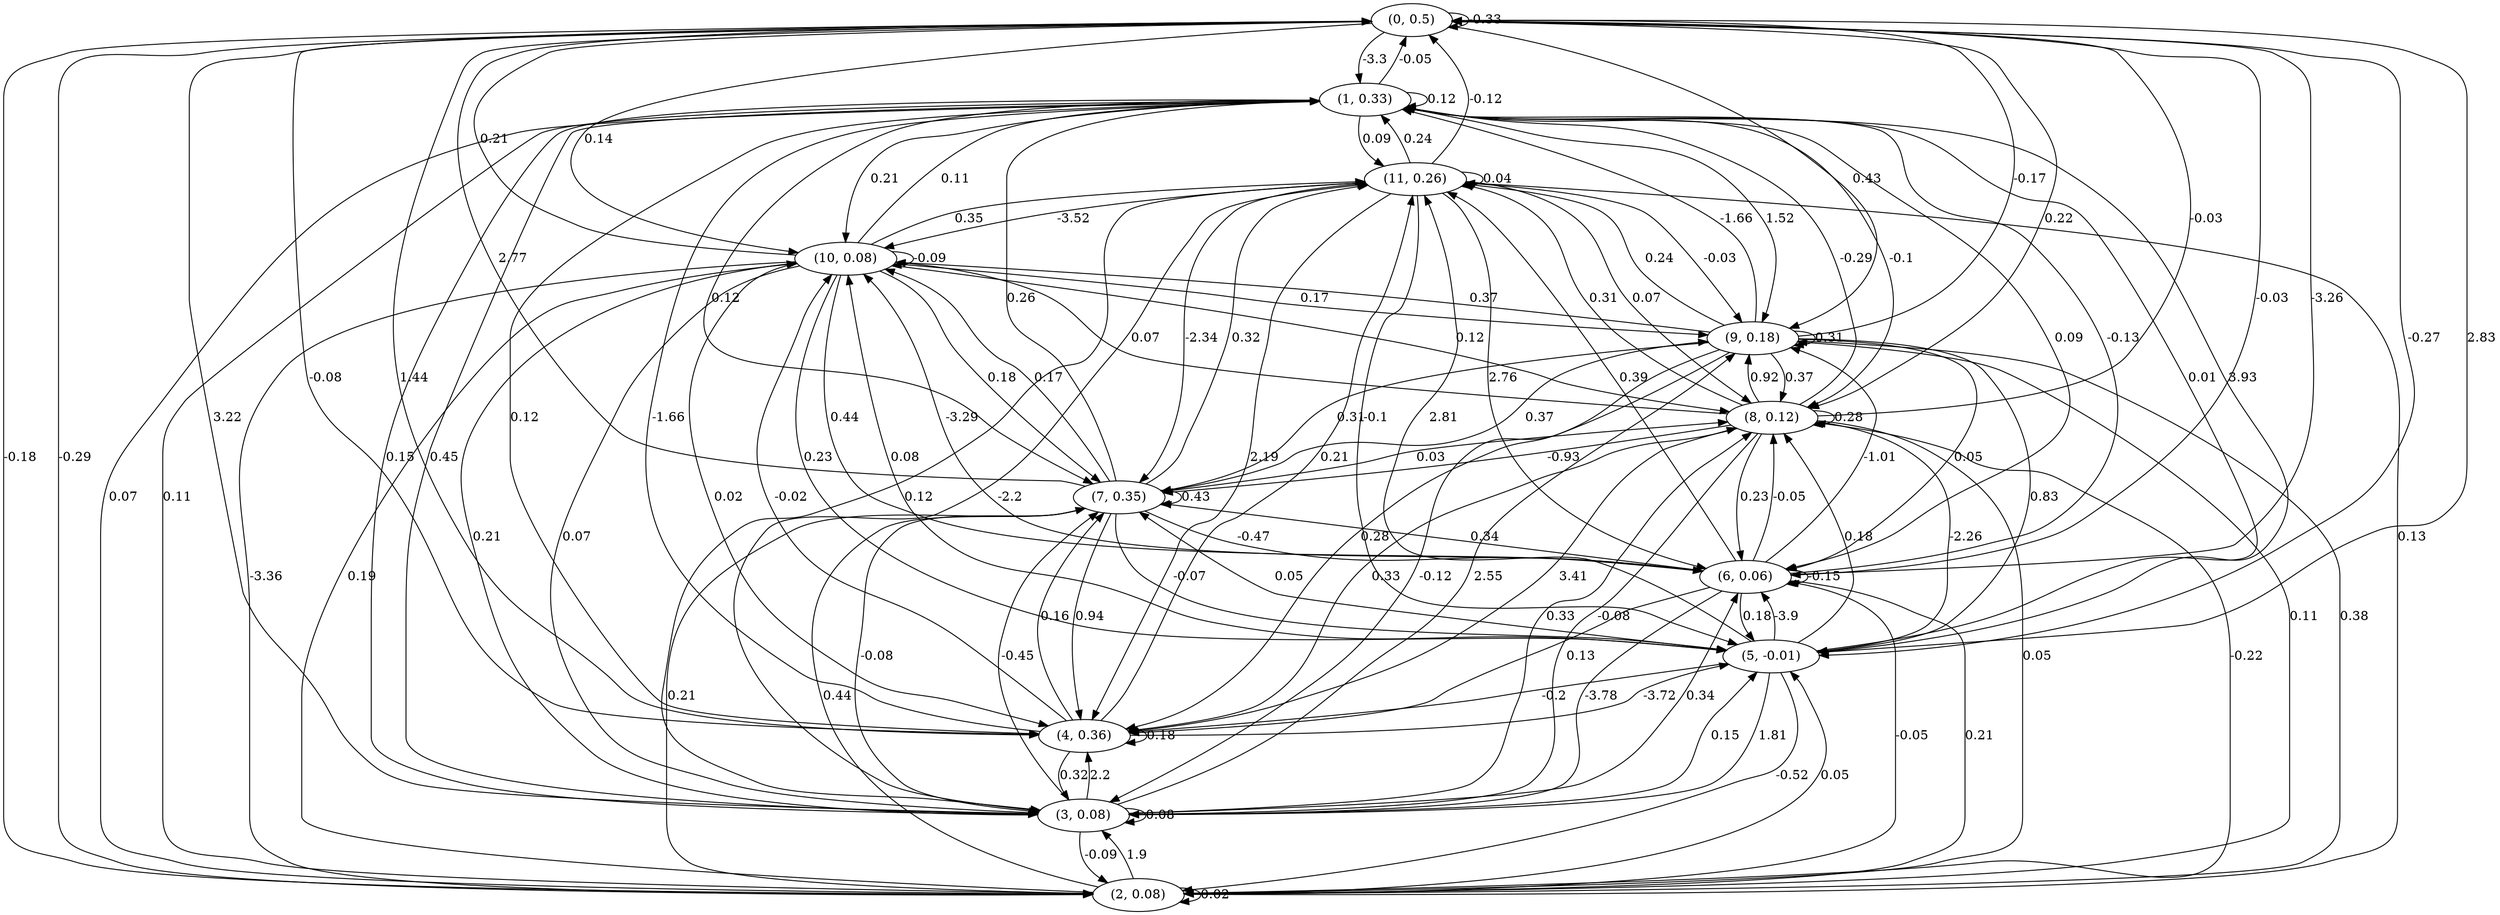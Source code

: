 digraph {
    0 [ label = "(0, 0.5)" ]
    1 [ label = "(1, 0.33)" ]
    2 [ label = "(2, 0.08)" ]
    3 [ label = "(3, 0.08)" ]
    4 [ label = "(4, 0.36)" ]
    5 [ label = "(5, -0.01)" ]
    6 [ label = "(6, 0.06)" ]
    7 [ label = "(7, 0.35)" ]
    8 [ label = "(8, 0.12)" ]
    9 [ label = "(9, 0.18)" ]
    10 [ label = "(10, 0.08)" ]
    11 [ label = "(11, 0.26)" ]
    0 -> 0 [ label = "-0.33" ]
    1 -> 1 [ label = "0.12" ]
    2 -> 2 [ label = "0.02" ]
    3 -> 3 [ label = "0.08" ]
    4 -> 4 [ label = "0.18" ]
    6 -> 6 [ label = "-0.15" ]
    7 -> 7 [ label = "0.43" ]
    8 -> 8 [ label = "0.28" ]
    9 -> 9 [ label = "0.31" ]
    10 -> 10 [ label = "-0.09" ]
    11 -> 11 [ label = "0.04" ]
    1 -> 0 [ label = "-0.05" ]
    2 -> 0 [ label = "-0.29" ]
    3 -> 0 [ label = "3.22" ]
    4 -> 0 [ label = "-0.08" ]
    5 -> 0 [ label = "2.83" ]
    6 -> 0 [ label = "-3.26" ]
    7 -> 0 [ label = "2.77" ]
    8 -> 0 [ label = "-0.03" ]
    9 -> 0 [ label = "-0.17" ]
    10 -> 0 [ label = "0.21" ]
    11 -> 0 [ label = "-0.12" ]
    0 -> 1 [ label = "-3.3" ]
    2 -> 1 [ label = "0.11" ]
    3 -> 1 [ label = "0.45" ]
    4 -> 1 [ label = "-1.66" ]
    5 -> 1 [ label = "0.01" ]
    6 -> 1 [ label = "-0.13" ]
    7 -> 1 [ label = "0.26" ]
    8 -> 1 [ label = "-0.29" ]
    9 -> 1 [ label = "-1.66" ]
    10 -> 1 [ label = "0.11" ]
    11 -> 1 [ label = "0.24" ]
    0 -> 2 [ label = "-0.18" ]
    1 -> 2 [ label = "0.07" ]
    3 -> 2 [ label = "-0.09" ]
    5 -> 2 [ label = "-0.52" ]
    6 -> 2 [ label = "0.21" ]
    7 -> 2 [ label = "0.21" ]
    8 -> 2 [ label = "0.05" ]
    9 -> 2 [ label = "0.38" ]
    10 -> 2 [ label = "-3.36" ]
    1 -> 3 [ label = "0.15" ]
    2 -> 3 [ label = "1.9" ]
    4 -> 3 [ label = "0.32" ]
    5 -> 3 [ label = "1.81" ]
    6 -> 3 [ label = "-3.78" ]
    7 -> 3 [ label = "-0.08" ]
    8 -> 3 [ label = "-0.08" ]
    9 -> 3 [ label = "-0.12" ]
    10 -> 3 [ label = "0.07" ]
    11 -> 3 [ label = "0.12" ]
    0 -> 4 [ label = "1.44" ]
    1 -> 4 [ label = "0.12" ]
    3 -> 4 [ label = "2.2" ]
    5 -> 4 [ label = "-0.2" ]
    6 -> 4 [ label = "0.13" ]
    7 -> 4 [ label = "0.94" ]
    8 -> 4 [ label = "0.33" ]
    9 -> 4 [ label = "0.28" ]
    10 -> 4 [ label = "0.02" ]
    11 -> 4 [ label = "2.19" ]
    0 -> 5 [ label = "-0.27" ]
    1 -> 5 [ label = "3.93" ]
    2 -> 5 [ label = "0.05" ]
    3 -> 5 [ label = "0.15" ]
    4 -> 5 [ label = "-3.72" ]
    6 -> 5 [ label = "0.18" ]
    7 -> 5 [ label = "-0.07" ]
    8 -> 5 [ label = "-2.26" ]
    9 -> 5 [ label = "0.83" ]
    10 -> 5 [ label = "0.23" ]
    11 -> 5 [ label = "-0.1" ]
    0 -> 6 [ label = "-0.03" ]
    1 -> 6 [ label = "0.09" ]
    2 -> 6 [ label = "-0.05" ]
    3 -> 6 [ label = "0.34" ]
    5 -> 6 [ label = "-3.9" ]
    7 -> 6 [ label = "-0.47" ]
    8 -> 6 [ label = "0.23" ]
    9 -> 6 [ label = "0.05" ]
    10 -> 6 [ label = "0.44" ]
    11 -> 6 [ label = "2.76" ]
    1 -> 7 [ label = "0.12" ]
    2 -> 7 [ label = "0.44" ]
    3 -> 7 [ label = "-0.45" ]
    4 -> 7 [ label = "0.16" ]
    5 -> 7 [ label = "0.05" ]
    6 -> 7 [ label = "0.34" ]
    8 -> 7 [ label = "-0.93" ]
    9 -> 7 [ label = "0.31" ]
    10 -> 7 [ label = "0.18" ]
    11 -> 7 [ label = "-2.34" ]
    0 -> 8 [ label = "0.22" ]
    1 -> 8 [ label = "-0.1" ]
    2 -> 8 [ label = "-0.22" ]
    3 -> 8 [ label = "0.33" ]
    4 -> 8 [ label = "3.41" ]
    5 -> 8 [ label = "0.18" ]
    6 -> 8 [ label = "-0.05" ]
    7 -> 8 [ label = "0.03" ]
    9 -> 8 [ label = "0.37" ]
    10 -> 8 [ label = "0.12" ]
    11 -> 8 [ label = "0.07" ]
    0 -> 9 [ label = "0.43" ]
    1 -> 9 [ label = "1.52" ]
    2 -> 9 [ label = "0.11" ]
    3 -> 9 [ label = "2.55" ]
    6 -> 9 [ label = "-1.01" ]
    7 -> 9 [ label = "0.37" ]
    8 -> 9 [ label = "0.92" ]
    10 -> 9 [ label = "0.17" ]
    11 -> 9 [ label = "-0.03" ]
    0 -> 10 [ label = "0.14" ]
    1 -> 10 [ label = "0.21" ]
    2 -> 10 [ label = "0.19" ]
    3 -> 10 [ label = "0.21" ]
    4 -> 10 [ label = "-0.02" ]
    5 -> 10 [ label = "0.08" ]
    6 -> 10 [ label = "-3.29" ]
    7 -> 10 [ label = "0.17" ]
    8 -> 10 [ label = "0.07" ]
    9 -> 10 [ label = "0.37" ]
    11 -> 10 [ label = "-3.52" ]
    1 -> 11 [ label = "0.09" ]
    2 -> 11 [ label = "0.13" ]
    3 -> 11 [ label = "-2.2" ]
    4 -> 11 [ label = "0.21" ]
    5 -> 11 [ label = "2.81" ]
    6 -> 11 [ label = "0.39" ]
    7 -> 11 [ label = "0.32" ]
    8 -> 11 [ label = "0.31" ]
    9 -> 11 [ label = "0.24" ]
    10 -> 11 [ label = "0.35" ]
}

